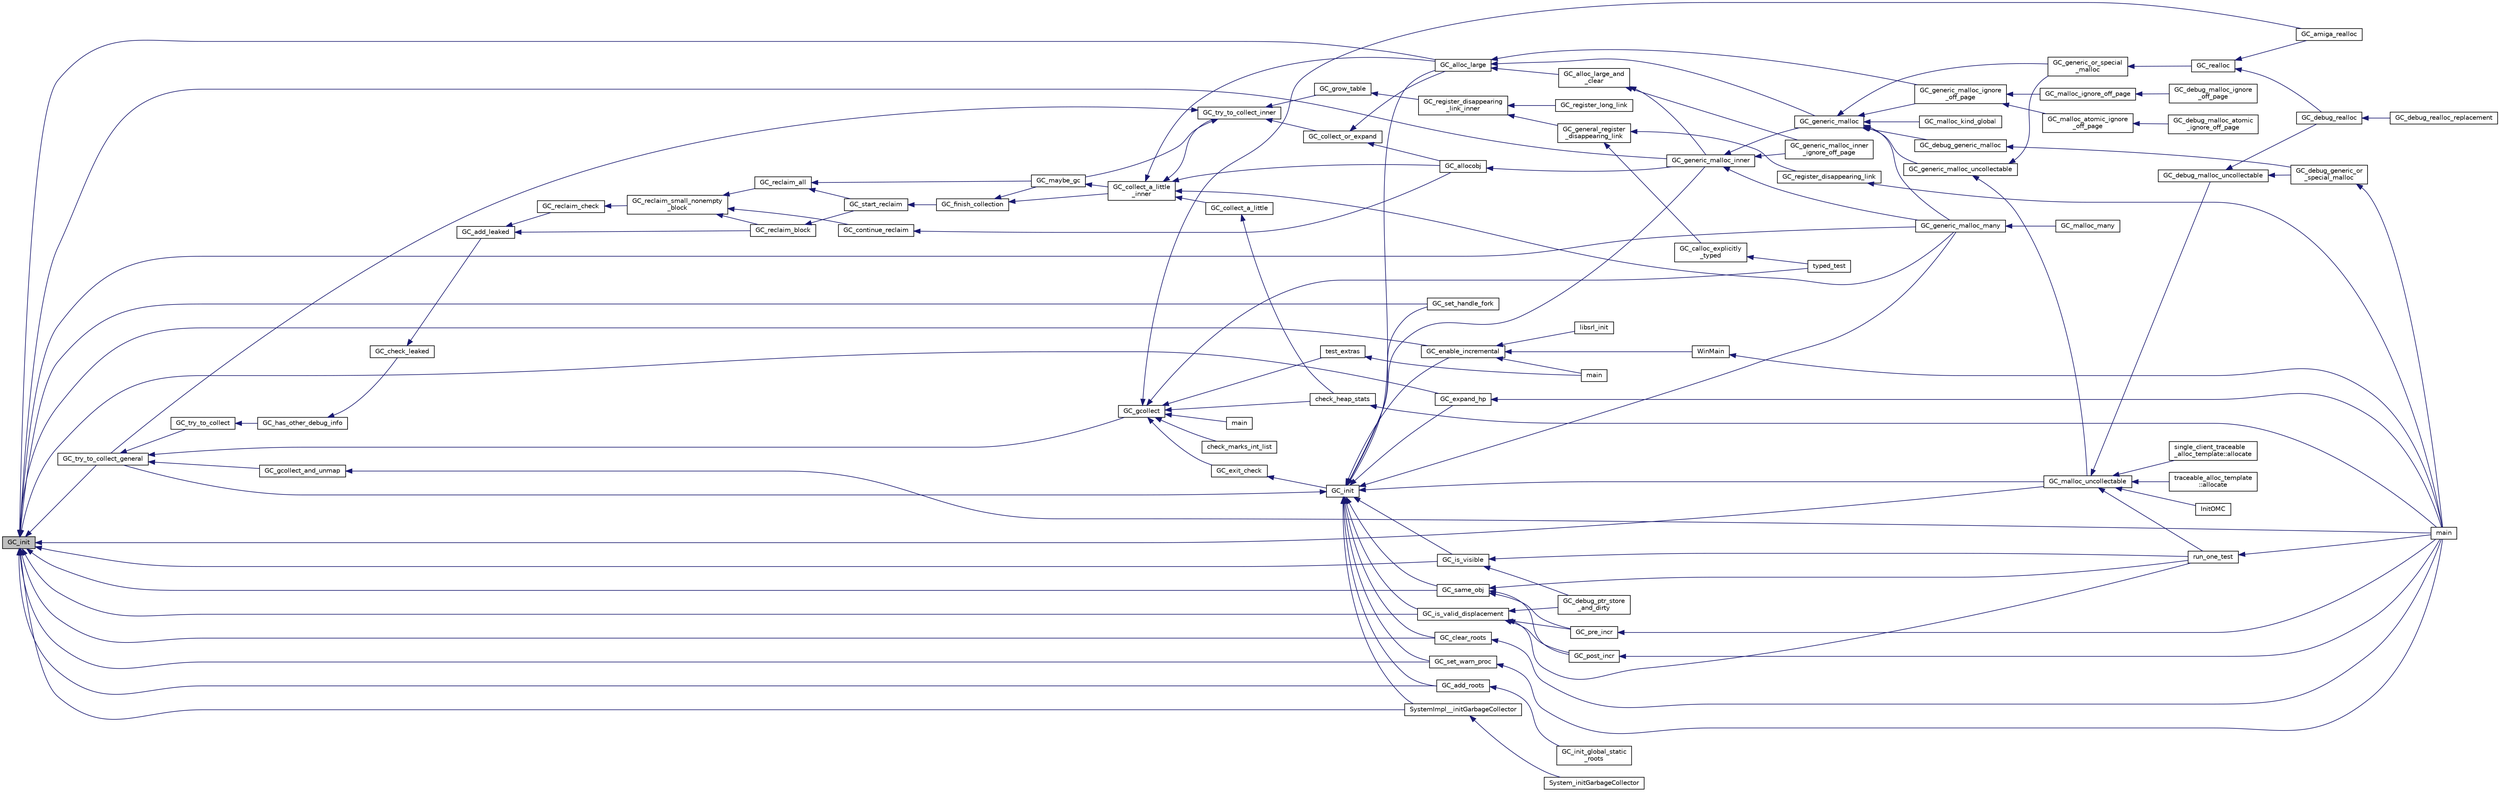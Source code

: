 digraph "GC_init"
{
  edge [fontname="Helvetica",fontsize="10",labelfontname="Helvetica",labelfontsize="10"];
  node [fontname="Helvetica",fontsize="10",shape=record];
  rankdir="LR";
  Node2024 [label="GC_init",height=0.2,width=0.4,color="black", fillcolor="grey75", style="filled", fontcolor="black"];
  Node2024 -> Node2025 [dir="back",color="midnightblue",fontsize="10",style="solid",fontname="Helvetica"];
  Node2025 [label="GC_set_handle_fork",height=0.2,width=0.4,color="black", fillcolor="white", style="filled",URL="$de/dd3/gc_2misc_8c.html#af2180ba22a6f398984e28ed2008b5580"];
  Node2024 -> Node2026 [dir="back",color="midnightblue",fontsize="10",style="solid",fontname="Helvetica"];
  Node2026 [label="GC_enable_incremental",height=0.2,width=0.4,color="black", fillcolor="white", style="filled",URL="$de/dd3/gc_2misc_8c.html#a28b48d7c528209a6158075c4e15852d5"];
  Node2026 -> Node2027 [dir="back",color="midnightblue",fontsize="10",style="solid",fontname="Helvetica"];
  Node2027 [label="main",height=0.2,width=0.4,color="black", fillcolor="white", style="filled",URL="$d4/d4a/cordtest_8c.html#a840291bc02cba5474a4cb46a9b9566fe"];
  Node2026 -> Node2028 [dir="back",color="midnightblue",fontsize="10",style="solid",fontname="Helvetica"];
  Node2028 [label="WinMain",height=0.2,width=0.4,color="black", fillcolor="white", style="filled",URL="$dd/d92/de__win_8c.html#a1a82d574f68da3d68ac8b9c0a1dd3645"];
  Node2028 -> Node2029 [dir="back",color="midnightblue",fontsize="10",style="solid",fontname="Helvetica"];
  Node2029 [label="main",height=0.2,width=0.4,color="black", fillcolor="white", style="filled",URL="$d4/d12/3rd_party_2gc_2tests_2test_8c.html#a840291bc02cba5474a4cb46a9b9566fe"];
  Node2026 -> Node2030 [dir="back",color="midnightblue",fontsize="10",style="solid",fontname="Helvetica"];
  Node2030 [label="libsrl_init",height=0.2,width=0.4,color="black", fillcolor="white", style="filled",URL="$de/d1f/staticrootstest_8c.html#a6c08b01ab84bb4fc83f50ca5202614c8"];
  Node2024 -> Node2031 [dir="back",color="midnightblue",fontsize="10",style="solid",fontname="Helvetica"];
  Node2031 [label="GC_set_warn_proc",height=0.2,width=0.4,color="black", fillcolor="white", style="filled",URL="$de/dd3/gc_2misc_8c.html#af7d8732a1092f3f0a5ea4ce4dad151f1"];
  Node2031 -> Node2029 [dir="back",color="midnightblue",fontsize="10",style="solid",fontname="Helvetica"];
  Node2024 -> Node2032 [dir="back",color="midnightblue",fontsize="10",style="solid",fontname="Helvetica"];
  Node2032 [label="GC_try_to_collect_general",height=0.2,width=0.4,color="black", fillcolor="white", style="filled",URL="$d9/d39/alloc_8c.html#a70b496ceee236d78b93b578c73695d6a"];
  Node2032 -> Node2033 [dir="back",color="midnightblue",fontsize="10",style="solid",fontname="Helvetica"];
  Node2033 [label="GC_try_to_collect",height=0.2,width=0.4,color="black", fillcolor="white", style="filled",URL="$d0/daa/gc_8h.html#a404a3dccccd6c1ea22ba2df40a40e8ff"];
  Node2033 -> Node2034 [dir="back",color="midnightblue",fontsize="10",style="solid",fontname="Helvetica"];
  Node2034 [label="GC_has_other_debug_info",height=0.2,width=0.4,color="black", fillcolor="white", style="filled",URL="$de/dbd/dbg__mlc_8h.html#a1e8d4ec327bfee97d5936431e51c3ef6"];
  Node2034 -> Node2035 [dir="back",color="midnightblue",fontsize="10",style="solid",fontname="Helvetica"];
  Node2035 [label="GC_check_leaked",height=0.2,width=0.4,color="black", fillcolor="white", style="filled",URL="$dd/d79/gc__priv_8h.html#a4985b7b1cc5846b5fc372ada1a410071"];
  Node2035 -> Node2036 [dir="back",color="midnightblue",fontsize="10",style="solid",fontname="Helvetica"];
  Node2036 [label="GC_add_leaked",height=0.2,width=0.4,color="black", fillcolor="white", style="filled",URL="$d7/d0b/reclaim_8c.html#afccf6e87c1d8bdbe9ea41221a3dc78ad"];
  Node2036 -> Node2037 [dir="back",color="midnightblue",fontsize="10",style="solid",fontname="Helvetica"];
  Node2037 [label="GC_reclaim_check",height=0.2,width=0.4,color="black", fillcolor="white", style="filled",URL="$d7/d0b/reclaim_8c.html#a0bf4ca5537f7291287c78c2b67194525"];
  Node2037 -> Node2038 [dir="back",color="midnightblue",fontsize="10",style="solid",fontname="Helvetica"];
  Node2038 [label="GC_reclaim_small_nonempty\l_block",height=0.2,width=0.4,color="black", fillcolor="white", style="filled",URL="$d7/d0b/reclaim_8c.html#a713b42be146628271b9fceb7e768ded4"];
  Node2038 -> Node2039 [dir="back",color="midnightblue",fontsize="10",style="solid",fontname="Helvetica"];
  Node2039 [label="GC_reclaim_block",height=0.2,width=0.4,color="black", fillcolor="white", style="filled",URL="$d7/d0b/reclaim_8c.html#a7721e31790b860809f5b25aef40ac673"];
  Node2039 -> Node2040 [dir="back",color="midnightblue",fontsize="10",style="solid",fontname="Helvetica"];
  Node2040 [label="GC_start_reclaim",height=0.2,width=0.4,color="black", fillcolor="white", style="filled",URL="$d7/d0b/reclaim_8c.html#a3666aa541ecf7bdfc4fe66ce4f5df4f6"];
  Node2040 -> Node2041 [dir="back",color="midnightblue",fontsize="10",style="solid",fontname="Helvetica"];
  Node2041 [label="GC_finish_collection",height=0.2,width=0.4,color="black", fillcolor="white", style="filled",URL="$d9/d39/alloc_8c.html#a3c34c8a98cd8b3be1725944ba54701ad"];
  Node2041 -> Node2042 [dir="back",color="midnightblue",fontsize="10",style="solid",fontname="Helvetica"];
  Node2042 [label="GC_maybe_gc",height=0.2,width=0.4,color="black", fillcolor="white", style="filled",URL="$d9/d39/alloc_8c.html#a052bd8f73260d5517da328ec80bf2803"];
  Node2042 -> Node2043 [dir="back",color="midnightblue",fontsize="10",style="solid",fontname="Helvetica"];
  Node2043 [label="GC_collect_a_little\l_inner",height=0.2,width=0.4,color="black", fillcolor="white", style="filled",URL="$dd/d79/gc__priv_8h.html#aa4521e4ff77319368671db2f7cc56ca4"];
  Node2043 -> Node2044 [dir="back",color="midnightblue",fontsize="10",style="solid",fontname="Helvetica"];
  Node2044 [label="GC_try_to_collect_inner",height=0.2,width=0.4,color="black", fillcolor="white", style="filled",URL="$dd/d79/gc__priv_8h.html#af60286da753d7a995485d54ac90e92a0"];
  Node2044 -> Node2042 [dir="back",color="midnightblue",fontsize="10",style="solid",fontname="Helvetica"];
  Node2044 -> Node2032 [dir="back",color="midnightblue",fontsize="10",style="solid",fontname="Helvetica"];
  Node2044 -> Node2045 [dir="back",color="midnightblue",fontsize="10",style="solid",fontname="Helvetica"];
  Node2045 [label="GC_collect_or_expand",height=0.2,width=0.4,color="black", fillcolor="white", style="filled",URL="$dd/d79/gc__priv_8h.html#acb06e7c173d06f0abd7350495703ebed"];
  Node2045 -> Node2046 [dir="back",color="midnightblue",fontsize="10",style="solid",fontname="Helvetica"];
  Node2046 [label="GC_allocobj",height=0.2,width=0.4,color="black", fillcolor="white", style="filled",URL="$dd/d79/gc__priv_8h.html#a42091079fb5139a3446c4b4afebc542c"];
  Node2046 -> Node2047 [dir="back",color="midnightblue",fontsize="10",style="solid",fontname="Helvetica"];
  Node2047 [label="GC_generic_malloc_inner",height=0.2,width=0.4,color="black", fillcolor="white", style="filled",URL="$d6/dcd/malloc_8c.html#aaf1ed9de3698d4fdb54f7f73b2dd253e"];
  Node2047 -> Node2048 [dir="back",color="midnightblue",fontsize="10",style="solid",fontname="Helvetica"];
  Node2048 [label="GC_generic_malloc_inner\l_ignore_off_page",height=0.2,width=0.4,color="black", fillcolor="white", style="filled",URL="$d6/dcd/malloc_8c.html#abe43a78928b4a084553d8f70b899cae5"];
  Node2047 -> Node2049 [dir="back",color="midnightblue",fontsize="10",style="solid",fontname="Helvetica"];
  Node2049 [label="GC_generic_malloc",height=0.2,width=0.4,color="black", fillcolor="white", style="filled",URL="$d6/dcd/malloc_8c.html#aa90ce9ffd281a1d15e178cfe413d0871"];
  Node2049 -> Node2050 [dir="back",color="midnightblue",fontsize="10",style="solid",fontname="Helvetica"];
  Node2050 [label="GC_debug_generic_malloc",height=0.2,width=0.4,color="black", fillcolor="white", style="filled",URL="$d3/d7b/dbg__mlc_8c.html#a3505b3ba390ef6ab0a02b285e362aec4"];
  Node2050 -> Node2051 [dir="back",color="midnightblue",fontsize="10",style="solid",fontname="Helvetica"];
  Node2051 [label="GC_debug_generic_or\l_special_malloc",height=0.2,width=0.4,color="black", fillcolor="white", style="filled",URL="$d3/d7b/dbg__mlc_8c.html#ada673c25a47f93bafd2ba42d94aa01a3"];
  Node2051 -> Node2029 [dir="back",color="midnightblue",fontsize="10",style="solid",fontname="Helvetica"];
  Node2049 -> Node2052 [dir="back",color="midnightblue",fontsize="10",style="solid",fontname="Helvetica"];
  Node2052 [label="GC_malloc_kind_global",height=0.2,width=0.4,color="black", fillcolor="white", style="filled",URL="$d6/dcd/malloc_8c.html#ac933f227988d5dcd653f076434c32daf"];
  Node2049 -> Node2053 [dir="back",color="midnightblue",fontsize="10",style="solid",fontname="Helvetica"];
  Node2053 [label="GC_generic_malloc_uncollectable",height=0.2,width=0.4,color="black", fillcolor="white", style="filled",URL="$d6/dcd/malloc_8c.html#ae353dabc0de53073b5a7c3f1457d11ad"];
  Node2053 -> Node2054 [dir="back",color="midnightblue",fontsize="10",style="solid",fontname="Helvetica"];
  Node2054 [label="GC_malloc_uncollectable",height=0.2,width=0.4,color="black", fillcolor="white", style="filled",URL="$d6/dcd/malloc_8c.html#a1664c324e1906f349bf662027c3126f5"];
  Node2054 -> Node2055 [dir="back",color="midnightblue",fontsize="10",style="solid",fontname="Helvetica"];
  Node2055 [label="GC_debug_malloc_uncollectable",height=0.2,width=0.4,color="black", fillcolor="white", style="filled",URL="$d3/d7b/dbg__mlc_8c.html#a74f5506c22097e531b809369b444a335"];
  Node2055 -> Node2056 [dir="back",color="midnightblue",fontsize="10",style="solid",fontname="Helvetica"];
  Node2056 [label="GC_debug_realloc",height=0.2,width=0.4,color="black", fillcolor="white", style="filled",URL="$d0/daa/gc_8h.html#ac0fc85cd6aabd28cd9483c12d4e8514f"];
  Node2056 -> Node2057 [dir="back",color="midnightblue",fontsize="10",style="solid",fontname="Helvetica"];
  Node2057 [label="GC_debug_realloc_replacement",height=0.2,width=0.4,color="black", fillcolor="white", style="filled",URL="$d3/d7b/dbg__mlc_8c.html#a92bfe9ab938a109d9444b1f1a896b763"];
  Node2055 -> Node2051 [dir="back",color="midnightblue",fontsize="10",style="solid",fontname="Helvetica"];
  Node2054 -> Node2058 [dir="back",color="midnightblue",fontsize="10",style="solid",fontname="Helvetica"];
  Node2058 [label="single_client_traceable\l_alloc_template::allocate",height=0.2,width=0.4,color="black", fillcolor="white", style="filled",URL="$d6/d6f/classsingle__client__traceable__alloc__template.html#a0e0fc2ccede260fcacf348082fa81680"];
  Node2054 -> Node2059 [dir="back",color="midnightblue",fontsize="10",style="solid",fontname="Helvetica"];
  Node2059 [label="traceable_alloc_template\l::allocate",height=0.2,width=0.4,color="black", fillcolor="white", style="filled",URL="$db/d9f/classtraceable__alloc__template.html#ac2c07fc218733476be8ca4ac0e41f505"];
  Node2054 -> Node2060 [dir="back",color="midnightblue",fontsize="10",style="solid",fontname="Helvetica"];
  Node2060 [label="run_one_test",height=0.2,width=0.4,color="black", fillcolor="white", style="filled",URL="$d4/d12/3rd_party_2gc_2tests_2test_8c.html#a3b194f0711aa5c8878f77b3809918845"];
  Node2060 -> Node2029 [dir="back",color="midnightblue",fontsize="10",style="solid",fontname="Helvetica"];
  Node2054 -> Node2061 [dir="back",color="midnightblue",fontsize="10",style="solid",fontname="Helvetica"];
  Node2061 [label="InitOMC",height=0.2,width=0.4,color="black", fillcolor="white", style="filled",URL="$d2/d87/_o_m_c_8cpp.html#a10355828ede503a231b73ff5b852a040"];
  Node2053 -> Node2062 [dir="back",color="midnightblue",fontsize="10",style="solid",fontname="Helvetica"];
  Node2062 [label="GC_generic_or_special\l_malloc",height=0.2,width=0.4,color="black", fillcolor="white", style="filled",URL="$dc/d51/mallocx_8c.html#a83549b396fda612e216481b778c3b99e"];
  Node2062 -> Node2063 [dir="back",color="midnightblue",fontsize="10",style="solid",fontname="Helvetica"];
  Node2063 [label="GC_realloc",height=0.2,width=0.4,color="black", fillcolor="white", style="filled",URL="$dc/d51/mallocx_8c.html#af58fe77f2f791173c8e662093baef8ab"];
  Node2063 -> Node2056 [dir="back",color="midnightblue",fontsize="10",style="solid",fontname="Helvetica"];
  Node2063 -> Node2064 [dir="back",color="midnightblue",fontsize="10",style="solid",fontname="Helvetica"];
  Node2064 [label="GC_amiga_realloc",height=0.2,width=0.4,color="black", fillcolor="white", style="filled",URL="$df/db9/_amiga_o_s_8c.html#a7c1ecf244dbbc680b785e85392d3c2b6"];
  Node2049 -> Node2062 [dir="back",color="midnightblue",fontsize="10",style="solid",fontname="Helvetica"];
  Node2049 -> Node2065 [dir="back",color="midnightblue",fontsize="10",style="solid",fontname="Helvetica"];
  Node2065 [label="GC_generic_malloc_ignore\l_off_page",height=0.2,width=0.4,color="black", fillcolor="white", style="filled",URL="$dc/d51/mallocx_8c.html#a666f6524ec2c14f31b10f63e972877b6"];
  Node2065 -> Node2066 [dir="back",color="midnightblue",fontsize="10",style="solid",fontname="Helvetica"];
  Node2066 [label="GC_malloc_ignore_off_page",height=0.2,width=0.4,color="black", fillcolor="white", style="filled",URL="$dc/d51/mallocx_8c.html#ad4cb48bfb59680606ac2daabf49020a2"];
  Node2066 -> Node2067 [dir="back",color="midnightblue",fontsize="10",style="solid",fontname="Helvetica"];
  Node2067 [label="GC_debug_malloc_ignore\l_off_page",height=0.2,width=0.4,color="black", fillcolor="white", style="filled",URL="$d3/d7b/dbg__mlc_8c.html#a771191c92e9576ad5dbaa50a411eb83a"];
  Node2065 -> Node2068 [dir="back",color="midnightblue",fontsize="10",style="solid",fontname="Helvetica"];
  Node2068 [label="GC_malloc_atomic_ignore\l_off_page",height=0.2,width=0.4,color="black", fillcolor="white", style="filled",URL="$dc/d51/mallocx_8c.html#a44e801869fdd6d2ac67edc3e0e787143"];
  Node2068 -> Node2069 [dir="back",color="midnightblue",fontsize="10",style="solid",fontname="Helvetica"];
  Node2069 [label="GC_debug_malloc_atomic\l_ignore_off_page",height=0.2,width=0.4,color="black", fillcolor="white", style="filled",URL="$d3/d7b/dbg__mlc_8c.html#a586cc8602689cb916e468988a5508c9c"];
  Node2049 -> Node2070 [dir="back",color="midnightblue",fontsize="10",style="solid",fontname="Helvetica"];
  Node2070 [label="GC_generic_malloc_many",height=0.2,width=0.4,color="black", fillcolor="white", style="filled",URL="$dc/d51/mallocx_8c.html#a9fe588b11aefcb234477af209301a04e"];
  Node2070 -> Node2071 [dir="back",color="midnightblue",fontsize="10",style="solid",fontname="Helvetica"];
  Node2071 [label="GC_malloc_many",height=0.2,width=0.4,color="black", fillcolor="white", style="filled",URL="$dc/d51/mallocx_8c.html#a2fcfcf43aeb0b574cb95d3959e009ae0"];
  Node2047 -> Node2070 [dir="back",color="midnightblue",fontsize="10",style="solid",fontname="Helvetica"];
  Node2045 -> Node2072 [dir="back",color="midnightblue",fontsize="10",style="solid",fontname="Helvetica"];
  Node2072 [label="GC_alloc_large",height=0.2,width=0.4,color="black", fillcolor="white", style="filled",URL="$d6/dcd/malloc_8c.html#a758db4d9bd590df7e5109b1f445ca78b"];
  Node2072 -> Node2073 [dir="back",color="midnightblue",fontsize="10",style="solid",fontname="Helvetica"];
  Node2073 [label="GC_alloc_large_and\l_clear",height=0.2,width=0.4,color="black", fillcolor="white", style="filled",URL="$d6/dcd/malloc_8c.html#add822b71ebb231a3401ff6970d29a95a"];
  Node2073 -> Node2047 [dir="back",color="midnightblue",fontsize="10",style="solid",fontname="Helvetica"];
  Node2073 -> Node2048 [dir="back",color="midnightblue",fontsize="10",style="solid",fontname="Helvetica"];
  Node2072 -> Node2049 [dir="back",color="midnightblue",fontsize="10",style="solid",fontname="Helvetica"];
  Node2072 -> Node2065 [dir="back",color="midnightblue",fontsize="10",style="solid",fontname="Helvetica"];
  Node2044 -> Node2074 [dir="back",color="midnightblue",fontsize="10",style="solid",fontname="Helvetica"];
  Node2074 [label="GC_grow_table",height=0.2,width=0.4,color="black", fillcolor="white", style="filled",URL="$d3/d1e/finalize_8c.html#a716b17230f6f6e17b29bc7335984735a"];
  Node2074 -> Node2075 [dir="back",color="midnightblue",fontsize="10",style="solid",fontname="Helvetica"];
  Node2075 [label="GC_register_disappearing\l_link_inner",height=0.2,width=0.4,color="black", fillcolor="white", style="filled",URL="$d3/d1e/finalize_8c.html#aa16063c0d8d9f6babcd6dba879d5a442"];
  Node2075 -> Node2076 [dir="back",color="midnightblue",fontsize="10",style="solid",fontname="Helvetica"];
  Node2076 [label="GC_general_register\l_disappearing_link",height=0.2,width=0.4,color="black", fillcolor="white", style="filled",URL="$d0/daa/gc_8h.html#a7c25a92ce3774dcf77f7e8aa67cafcca"];
  Node2076 -> Node2077 [dir="back",color="midnightblue",fontsize="10",style="solid",fontname="Helvetica"];
  Node2077 [label="GC_register_disappearing_link",height=0.2,width=0.4,color="black", fillcolor="white", style="filled",URL="$d0/daa/gc_8h.html#a80b68728c84611414c19be11fa9af834"];
  Node2077 -> Node2029 [dir="back",color="midnightblue",fontsize="10",style="solid",fontname="Helvetica"];
  Node2076 -> Node2078 [dir="back",color="midnightblue",fontsize="10",style="solid",fontname="Helvetica"];
  Node2078 [label="GC_calloc_explicitly\l_typed",height=0.2,width=0.4,color="black", fillcolor="white", style="filled",URL="$d1/d53/typd__mlc_8c.html#a4f5c4433dce432ae52216a9bf1fd9a20"];
  Node2078 -> Node2079 [dir="back",color="midnightblue",fontsize="10",style="solid",fontname="Helvetica"];
  Node2079 [label="typed_test",height=0.2,width=0.4,color="black", fillcolor="white", style="filled",URL="$d4/d12/3rd_party_2gc_2tests_2test_8c.html#a3047bb18240fab4f191d42576eade94e"];
  Node2075 -> Node2080 [dir="back",color="midnightblue",fontsize="10",style="solid",fontname="Helvetica"];
  Node2080 [label="GC_register_long_link",height=0.2,width=0.4,color="black", fillcolor="white", style="filled",URL="$d0/daa/gc_8h.html#a4cdca6df52e816077912e81282e509e7"];
  Node2043 -> Node2081 [dir="back",color="midnightblue",fontsize="10",style="solid",fontname="Helvetica"];
  Node2081 [label="GC_collect_a_little",height=0.2,width=0.4,color="black", fillcolor="white", style="filled",URL="$d0/daa/gc_8h.html#a785bf4708154dda0cba2a6e299f65fe6"];
  Node2081 -> Node2082 [dir="back",color="midnightblue",fontsize="10",style="solid",fontname="Helvetica"];
  Node2082 [label="check_heap_stats",height=0.2,width=0.4,color="black", fillcolor="white", style="filled",URL="$d4/d12/3rd_party_2gc_2tests_2test_8c.html#a668cddfb86d2c85b386a9e873f0e7e3b"];
  Node2082 -> Node2029 [dir="back",color="midnightblue",fontsize="10",style="solid",fontname="Helvetica"];
  Node2043 -> Node2046 [dir="back",color="midnightblue",fontsize="10",style="solid",fontname="Helvetica"];
  Node2043 -> Node2072 [dir="back",color="midnightblue",fontsize="10",style="solid",fontname="Helvetica"];
  Node2043 -> Node2070 [dir="back",color="midnightblue",fontsize="10",style="solid",fontname="Helvetica"];
  Node2041 -> Node2043 [dir="back",color="midnightblue",fontsize="10",style="solid",fontname="Helvetica"];
  Node2038 -> Node2083 [dir="back",color="midnightblue",fontsize="10",style="solid",fontname="Helvetica"];
  Node2083 [label="GC_continue_reclaim",height=0.2,width=0.4,color="black", fillcolor="white", style="filled",URL="$d7/d0b/reclaim_8c.html#a4b7e63fd38cccdf37ef77d2f2d7260a7"];
  Node2083 -> Node2046 [dir="back",color="midnightblue",fontsize="10",style="solid",fontname="Helvetica"];
  Node2038 -> Node2084 [dir="back",color="midnightblue",fontsize="10",style="solid",fontname="Helvetica"];
  Node2084 [label="GC_reclaim_all",height=0.2,width=0.4,color="black", fillcolor="white", style="filled",URL="$d7/d0b/reclaim_8c.html#a07f36a322f6a08a42590b6b6933836c1"];
  Node2084 -> Node2042 [dir="back",color="midnightblue",fontsize="10",style="solid",fontname="Helvetica"];
  Node2084 -> Node2040 [dir="back",color="midnightblue",fontsize="10",style="solid",fontname="Helvetica"];
  Node2036 -> Node2039 [dir="back",color="midnightblue",fontsize="10",style="solid",fontname="Helvetica"];
  Node2032 -> Node2085 [dir="back",color="midnightblue",fontsize="10",style="solid",fontname="Helvetica"];
  Node2085 [label="GC_gcollect",height=0.2,width=0.4,color="black", fillcolor="white", style="filled",URL="$d0/daa/gc_8h.html#a726a8653def8e4e16be7e29c7617c7d5"];
  Node2085 -> Node2086 [dir="back",color="midnightblue",fontsize="10",style="solid",fontname="Helvetica"];
  Node2086 [label="GC_exit_check",height=0.2,width=0.4,color="black", fillcolor="white", style="filled",URL="$de/dd3/gc_2misc_8c.html#aebed0843915f857a3004b0b9fc88846e"];
  Node2086 -> Node2087 [dir="back",color="midnightblue",fontsize="10",style="solid",fontname="Helvetica"];
  Node2087 [label="GC_init",height=0.2,width=0.4,color="black", fillcolor="white", style="filled",URL="$de/dd3/gc_2misc_8c.html#a16a0e282a07c598595436b79e88d6e00"];
  Node2087 -> Node2025 [dir="back",color="midnightblue",fontsize="10",style="solid",fontname="Helvetica"];
  Node2087 -> Node2026 [dir="back",color="midnightblue",fontsize="10",style="solid",fontname="Helvetica"];
  Node2087 -> Node2031 [dir="back",color="midnightblue",fontsize="10",style="solid",fontname="Helvetica"];
  Node2087 -> Node2032 [dir="back",color="midnightblue",fontsize="10",style="solid",fontname="Helvetica"];
  Node2087 -> Node2088 [dir="back",color="midnightblue",fontsize="10",style="solid",fontname="Helvetica"];
  Node2088 [label="GC_expand_hp",height=0.2,width=0.4,color="black", fillcolor="white", style="filled",URL="$d0/daa/gc_8h.html#a7eb7c135ee0716354c0061dd2d87dd8b"];
  Node2088 -> Node2029 [dir="back",color="midnightblue",fontsize="10",style="solid",fontname="Helvetica"];
  Node2087 -> Node2072 [dir="back",color="midnightblue",fontsize="10",style="solid",fontname="Helvetica"];
  Node2087 -> Node2047 [dir="back",color="midnightblue",fontsize="10",style="solid",fontname="Helvetica"];
  Node2087 -> Node2054 [dir="back",color="midnightblue",fontsize="10",style="solid",fontname="Helvetica"];
  Node2087 -> Node2070 [dir="back",color="midnightblue",fontsize="10",style="solid",fontname="Helvetica"];
  Node2087 -> Node2089 [dir="back",color="midnightblue",fontsize="10",style="solid",fontname="Helvetica"];
  Node2089 [label="GC_add_roots",height=0.2,width=0.4,color="black", fillcolor="white", style="filled",URL="$dd/d54/mark__rts_8c.html#ac7c3d4466f482afa563fa179d878df45"];
  Node2089 -> Node2090 [dir="back",color="midnightblue",fontsize="10",style="solid",fontname="Helvetica"];
  Node2090 [label="GC_init_global_static\l_roots",height=0.2,width=0.4,color="black", fillcolor="white", style="filled",URL="$dc/d33/init__global__static__roots_8cpp.html#aa5562681b50743592667012c6b875411"];
  Node2087 -> Node2091 [dir="back",color="midnightblue",fontsize="10",style="solid",fontname="Helvetica"];
  Node2091 [label="GC_clear_roots",height=0.2,width=0.4,color="black", fillcolor="white", style="filled",URL="$dd/d54/mark__rts_8c.html#ab122905e6bba46a5258e633336141543"];
  Node2091 -> Node2029 [dir="back",color="midnightblue",fontsize="10",style="solid",fontname="Helvetica"];
  Node2087 -> Node2092 [dir="back",color="midnightblue",fontsize="10",style="solid",fontname="Helvetica"];
  Node2092 [label="GC_same_obj",height=0.2,width=0.4,color="black", fillcolor="white", style="filled",URL="$df/d07/ptr__chck_8c.html#a07133f40eb3b6bcc25c316ff1c33ad09"];
  Node2092 -> Node2093 [dir="back",color="midnightblue",fontsize="10",style="solid",fontname="Helvetica"];
  Node2093 [label="GC_pre_incr",height=0.2,width=0.4,color="black", fillcolor="white", style="filled",URL="$df/d07/ptr__chck_8c.html#af54d43c4436e9883019299abcbdf057c"];
  Node2093 -> Node2029 [dir="back",color="midnightblue",fontsize="10",style="solid",fontname="Helvetica"];
  Node2092 -> Node2094 [dir="back",color="midnightblue",fontsize="10",style="solid",fontname="Helvetica"];
  Node2094 [label="GC_post_incr",height=0.2,width=0.4,color="black", fillcolor="white", style="filled",URL="$df/d07/ptr__chck_8c.html#a22a67595a3f1740724b01f3416ef5541"];
  Node2094 -> Node2029 [dir="back",color="midnightblue",fontsize="10",style="solid",fontname="Helvetica"];
  Node2092 -> Node2060 [dir="back",color="midnightblue",fontsize="10",style="solid",fontname="Helvetica"];
  Node2087 -> Node2095 [dir="back",color="midnightblue",fontsize="10",style="solid",fontname="Helvetica"];
  Node2095 [label="GC_is_valid_displacement",height=0.2,width=0.4,color="black", fillcolor="white", style="filled",URL="$df/d07/ptr__chck_8c.html#a6694713c7953d374c0f091a42845ad3d"];
  Node2095 -> Node2096 [dir="back",color="midnightblue",fontsize="10",style="solid",fontname="Helvetica"];
  Node2096 [label="GC_debug_ptr_store\l_and_dirty",height=0.2,width=0.4,color="black", fillcolor="white", style="filled",URL="$d0/daa/gc_8h.html#a6bfbb76ce93eedfb9fc0a64659e26c71"];
  Node2095 -> Node2093 [dir="back",color="midnightblue",fontsize="10",style="solid",fontname="Helvetica"];
  Node2095 -> Node2094 [dir="back",color="midnightblue",fontsize="10",style="solid",fontname="Helvetica"];
  Node2095 -> Node2060 [dir="back",color="midnightblue",fontsize="10",style="solid",fontname="Helvetica"];
  Node2087 -> Node2097 [dir="back",color="midnightblue",fontsize="10",style="solid",fontname="Helvetica"];
  Node2097 [label="GC_is_visible",height=0.2,width=0.4,color="black", fillcolor="white", style="filled",URL="$df/d07/ptr__chck_8c.html#aef9e284e784846706fd7417213165736"];
  Node2097 -> Node2096 [dir="back",color="midnightblue",fontsize="10",style="solid",fontname="Helvetica"];
  Node2097 -> Node2060 [dir="back",color="midnightblue",fontsize="10",style="solid",fontname="Helvetica"];
  Node2087 -> Node2098 [dir="back",color="midnightblue",fontsize="10",style="solid",fontname="Helvetica"];
  Node2098 [label="SystemImpl__initGarbageCollector",height=0.2,width=0.4,color="black", fillcolor="white", style="filled",URL="$db/d35/systemimpl_8h.html#a876cc79b432f0e4c00a45f86ab662555"];
  Node2098 -> Node2099 [dir="back",color="midnightblue",fontsize="10",style="solid",fontname="Helvetica"];
  Node2099 [label="System_initGarbageCollector",height=0.2,width=0.4,color="black", fillcolor="white", style="filled",URL="$df/ddc/_system__omc_8c.html#a935852f9255ce08aa40ccd3ce9c31c72"];
  Node2085 -> Node2100 [dir="back",color="midnightblue",fontsize="10",style="solid",fontname="Helvetica"];
  Node2100 [label="test_extras",height=0.2,width=0.4,color="black", fillcolor="white", style="filled",URL="$d4/d4a/cordtest_8c.html#a41666cce4e83b24e3d42af892b182644"];
  Node2100 -> Node2027 [dir="back",color="midnightblue",fontsize="10",style="solid",fontname="Helvetica"];
  Node2085 -> Node2064 [dir="back",color="midnightblue",fontsize="10",style="solid",fontname="Helvetica"];
  Node2085 -> Node2101 [dir="back",color="midnightblue",fontsize="10",style="solid",fontname="Helvetica"];
  Node2101 [label="main",height=0.2,width=0.4,color="black", fillcolor="white", style="filled",URL="$db/d36/smash__test_8c.html#a840291bc02cba5474a4cb46a9b9566fe"];
  Node2085 -> Node2102 [dir="back",color="midnightblue",fontsize="10",style="solid",fontname="Helvetica"];
  Node2102 [label="check_marks_int_list",height=0.2,width=0.4,color="black", fillcolor="white", style="filled",URL="$d4/d12/3rd_party_2gc_2tests_2test_8c.html#ac6dbf9420593639ba86d505e057889e4"];
  Node2085 -> Node2079 [dir="back",color="midnightblue",fontsize="10",style="solid",fontname="Helvetica"];
  Node2085 -> Node2082 [dir="back",color="midnightblue",fontsize="10",style="solid",fontname="Helvetica"];
  Node2032 -> Node2103 [dir="back",color="midnightblue",fontsize="10",style="solid",fontname="Helvetica"];
  Node2103 [label="GC_gcollect_and_unmap",height=0.2,width=0.4,color="black", fillcolor="white", style="filled",URL="$d0/daa/gc_8h.html#a1ecc2296689777f705083307b50cd139"];
  Node2103 -> Node2029 [dir="back",color="midnightblue",fontsize="10",style="solid",fontname="Helvetica"];
  Node2024 -> Node2088 [dir="back",color="midnightblue",fontsize="10",style="solid",fontname="Helvetica"];
  Node2024 -> Node2072 [dir="back",color="midnightblue",fontsize="10",style="solid",fontname="Helvetica"];
  Node2024 -> Node2047 [dir="back",color="midnightblue",fontsize="10",style="solid",fontname="Helvetica"];
  Node2024 -> Node2054 [dir="back",color="midnightblue",fontsize="10",style="solid",fontname="Helvetica"];
  Node2024 -> Node2070 [dir="back",color="midnightblue",fontsize="10",style="solid",fontname="Helvetica"];
  Node2024 -> Node2089 [dir="back",color="midnightblue",fontsize="10",style="solid",fontname="Helvetica"];
  Node2024 -> Node2091 [dir="back",color="midnightblue",fontsize="10",style="solid",fontname="Helvetica"];
  Node2024 -> Node2092 [dir="back",color="midnightblue",fontsize="10",style="solid",fontname="Helvetica"];
  Node2024 -> Node2095 [dir="back",color="midnightblue",fontsize="10",style="solid",fontname="Helvetica"];
  Node2024 -> Node2097 [dir="back",color="midnightblue",fontsize="10",style="solid",fontname="Helvetica"];
  Node2024 -> Node2098 [dir="back",color="midnightblue",fontsize="10",style="solid",fontname="Helvetica"];
}
